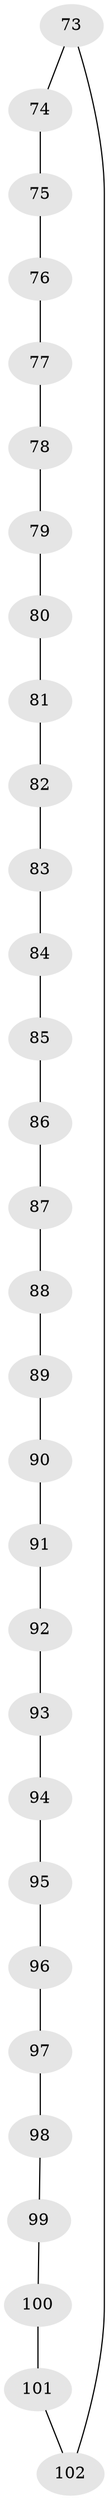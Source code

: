 // original degree distribution, {2: 1.0}
// Generated by graph-tools (version 1.1) at 2025/59/03/04/25 21:59:53]
// undirected, 30 vertices, 30 edges
graph export_dot {
graph [start="1"]
  node [color=gray90,style=filled];
  73 [super="+72"];
  74;
  75;
  76;
  77;
  78;
  79;
  80;
  81;
  82;
  83;
  84;
  85;
  86;
  87;
  88;
  89;
  90;
  91;
  92;
  93;
  94;
  95;
  96;
  97;
  98;
  99;
  100;
  101;
  102 [super="+5+6+13+14+21+22+29+30+37+38+45+46+53+54+61+62+69+70"];
  73 -- 74;
  73 -- 102;
  74 -- 75;
  75 -- 76;
  76 -- 77;
  77 -- 78;
  78 -- 79;
  79 -- 80;
  80 -- 81;
  81 -- 82;
  82 -- 83;
  83 -- 84;
  84 -- 85;
  85 -- 86;
  86 -- 87;
  87 -- 88;
  88 -- 89;
  89 -- 90;
  90 -- 91;
  91 -- 92;
  92 -- 93;
  93 -- 94;
  94 -- 95;
  95 -- 96;
  96 -- 97;
  97 -- 98;
  98 -- 99;
  99 -- 100;
  100 -- 101;
  101 -- 102;
}
